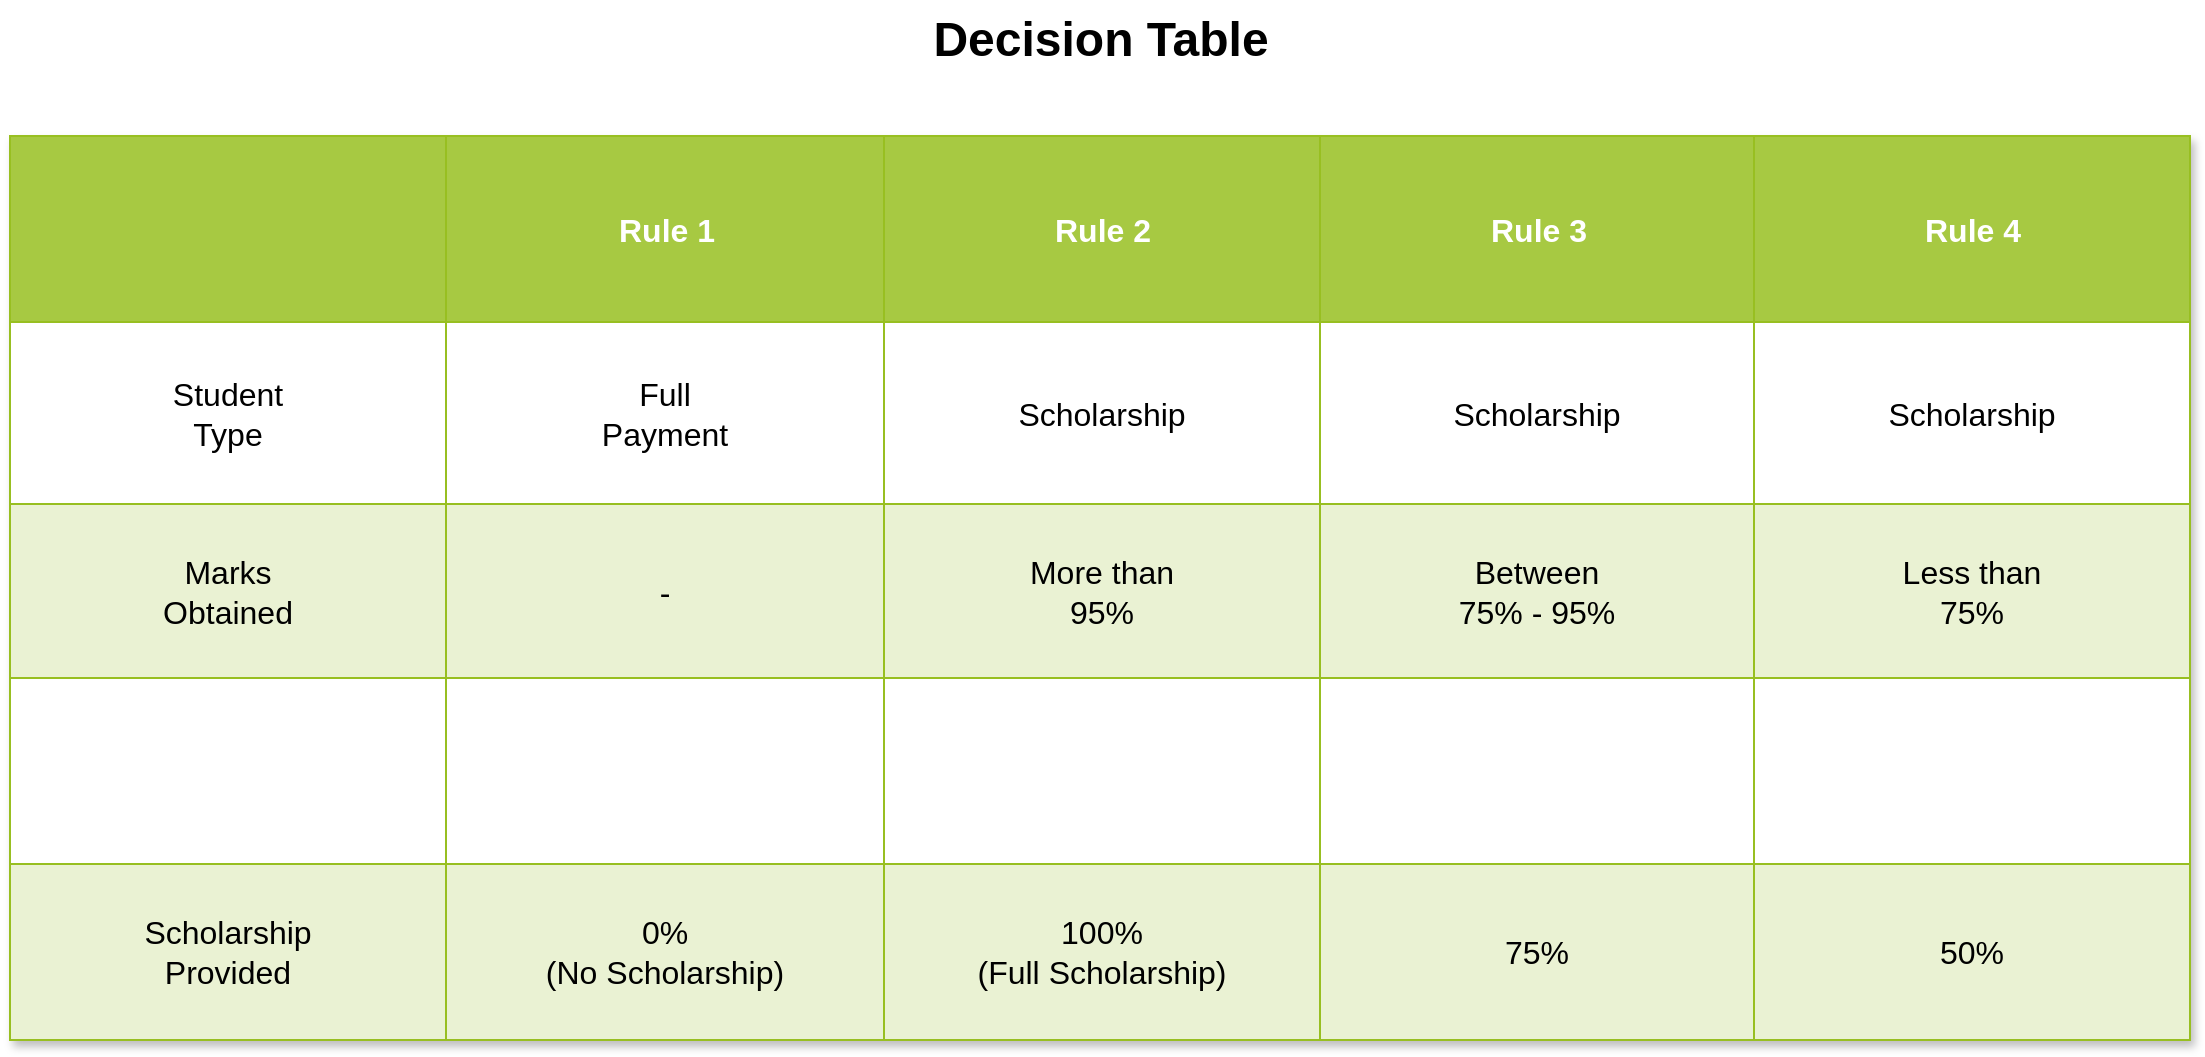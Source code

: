 <mxfile version="24.7.6">
  <diagram name="Page-1" id="7WQh_HisODEfK-4s7csm">
    <mxGraphModel dx="1900" dy="1180" grid="1" gridSize="10" guides="1" tooltips="1" connect="1" arrows="1" fold="1" page="1" pageScale="1" pageWidth="1169" pageHeight="827" math="0" shadow="0">
      <root>
        <mxCell id="0" />
        <mxCell id="1" parent="0" />
        <mxCell id="3-9FTNwk5U97XHqZDnCz-1" value="Assets" style="childLayout=tableLayout;recursiveResize=0;strokeColor=#98bf21;fillColor=#A7C942;shadow=1;fontSize=16;" vertex="1" parent="1">
          <mxGeometry x="40" y="188" width="1090" height="452" as="geometry" />
        </mxCell>
        <mxCell id="3-9FTNwk5U97XHqZDnCz-2" style="shape=tableRow;horizontal=0;startSize=0;swimlaneHead=0;swimlaneBody=0;top=0;left=0;bottom=0;right=0;dropTarget=0;collapsible=0;recursiveResize=0;expand=0;fontStyle=0;strokeColor=inherit;fillColor=#ffffff;fontSize=16;" vertex="1" parent="3-9FTNwk5U97XHqZDnCz-1">
          <mxGeometry width="1090" height="93" as="geometry" />
        </mxCell>
        <mxCell id="3-9FTNwk5U97XHqZDnCz-3" value="" style="connectable=0;recursiveResize=0;strokeColor=inherit;fillColor=#A7C942;align=center;fontStyle=1;fontColor=#FFFFFF;html=1;fontSize=16;" vertex="1" parent="3-9FTNwk5U97XHqZDnCz-2">
          <mxGeometry width="218" height="93" as="geometry">
            <mxRectangle width="218" height="93" as="alternateBounds" />
          </mxGeometry>
        </mxCell>
        <mxCell id="3-9FTNwk5U97XHqZDnCz-4" value="Rule 1" style="connectable=0;recursiveResize=0;strokeColor=inherit;fillColor=#A7C942;align=center;fontStyle=1;fontColor=#FFFFFF;html=1;fontSize=16;" vertex="1" parent="3-9FTNwk5U97XHqZDnCz-2">
          <mxGeometry x="218" width="219" height="93" as="geometry">
            <mxRectangle width="219" height="93" as="alternateBounds" />
          </mxGeometry>
        </mxCell>
        <mxCell id="3-9FTNwk5U97XHqZDnCz-5" value="Rule 2" style="connectable=0;recursiveResize=0;strokeColor=inherit;fillColor=#A7C942;align=center;fontStyle=1;fontColor=#FFFFFF;html=1;fontSize=16;" vertex="1" parent="3-9FTNwk5U97XHqZDnCz-2">
          <mxGeometry x="437" width="218" height="93" as="geometry">
            <mxRectangle width="218" height="93" as="alternateBounds" />
          </mxGeometry>
        </mxCell>
        <mxCell id="3-9FTNwk5U97XHqZDnCz-27" value="Rule 3" style="connectable=0;recursiveResize=0;strokeColor=inherit;fillColor=#A7C942;align=center;fontStyle=1;fontColor=#FFFFFF;html=1;fontSize=16;" vertex="1" parent="3-9FTNwk5U97XHqZDnCz-2">
          <mxGeometry x="655" width="217" height="93" as="geometry">
            <mxRectangle width="217" height="93" as="alternateBounds" />
          </mxGeometry>
        </mxCell>
        <mxCell id="3-9FTNwk5U97XHqZDnCz-22" value="Rule 4" style="connectable=0;recursiveResize=0;strokeColor=inherit;fillColor=#A7C942;align=center;fontStyle=1;fontColor=#FFFFFF;html=1;fontSize=16;" vertex="1" parent="3-9FTNwk5U97XHqZDnCz-2">
          <mxGeometry x="872" width="218" height="93" as="geometry">
            <mxRectangle width="218" height="93" as="alternateBounds" />
          </mxGeometry>
        </mxCell>
        <mxCell id="3-9FTNwk5U97XHqZDnCz-6" value="" style="shape=tableRow;horizontal=0;startSize=0;swimlaneHead=0;swimlaneBody=0;top=0;left=0;bottom=0;right=0;dropTarget=0;collapsible=0;recursiveResize=0;expand=0;fontStyle=0;strokeColor=inherit;fillColor=#ffffff;fontSize=16;" vertex="1" parent="3-9FTNwk5U97XHqZDnCz-1">
          <mxGeometry y="93" width="1090" height="91" as="geometry" />
        </mxCell>
        <mxCell id="3-9FTNwk5U97XHqZDnCz-7" value="Student&lt;div style=&quot;font-size: 16px;&quot;&gt;Type&lt;/div&gt;" style="connectable=0;recursiveResize=0;strokeColor=inherit;fillColor=inherit;align=center;whiteSpace=wrap;html=1;fontSize=16;" vertex="1" parent="3-9FTNwk5U97XHqZDnCz-6">
          <mxGeometry width="218" height="91" as="geometry">
            <mxRectangle width="218" height="91" as="alternateBounds" />
          </mxGeometry>
        </mxCell>
        <mxCell id="3-9FTNwk5U97XHqZDnCz-8" value="Full&lt;div style=&quot;font-size: 16px;&quot;&gt;Payment&lt;/div&gt;" style="connectable=0;recursiveResize=0;strokeColor=inherit;fillColor=inherit;align=center;whiteSpace=wrap;html=1;fontSize=16;" vertex="1" parent="3-9FTNwk5U97XHqZDnCz-6">
          <mxGeometry x="218" width="219" height="91" as="geometry">
            <mxRectangle width="219" height="91" as="alternateBounds" />
          </mxGeometry>
        </mxCell>
        <mxCell id="3-9FTNwk5U97XHqZDnCz-9" value="Scholarship" style="connectable=0;recursiveResize=0;strokeColor=inherit;fillColor=inherit;align=center;whiteSpace=wrap;html=1;fontSize=16;" vertex="1" parent="3-9FTNwk5U97XHqZDnCz-6">
          <mxGeometry x="437" width="218" height="91" as="geometry">
            <mxRectangle width="218" height="91" as="alternateBounds" />
          </mxGeometry>
        </mxCell>
        <mxCell id="3-9FTNwk5U97XHqZDnCz-28" value="Scholarship" style="connectable=0;recursiveResize=0;strokeColor=inherit;fillColor=inherit;align=center;whiteSpace=wrap;html=1;fontSize=16;" vertex="1" parent="3-9FTNwk5U97XHqZDnCz-6">
          <mxGeometry x="655" width="217" height="91" as="geometry">
            <mxRectangle width="217" height="91" as="alternateBounds" />
          </mxGeometry>
        </mxCell>
        <mxCell id="3-9FTNwk5U97XHqZDnCz-23" value="Scholarship" style="connectable=0;recursiveResize=0;strokeColor=inherit;fillColor=inherit;align=center;whiteSpace=wrap;html=1;fontSize=16;" vertex="1" parent="3-9FTNwk5U97XHqZDnCz-6">
          <mxGeometry x="872" width="218" height="91" as="geometry">
            <mxRectangle width="218" height="91" as="alternateBounds" />
          </mxGeometry>
        </mxCell>
        <mxCell id="3-9FTNwk5U97XHqZDnCz-10" value="" style="shape=tableRow;horizontal=0;startSize=0;swimlaneHead=0;swimlaneBody=0;top=0;left=0;bottom=0;right=0;dropTarget=0;collapsible=0;recursiveResize=0;expand=0;fontStyle=1;strokeColor=inherit;fillColor=#EAF2D3;fontSize=16;" vertex="1" parent="3-9FTNwk5U97XHqZDnCz-1">
          <mxGeometry y="184" width="1090" height="87" as="geometry" />
        </mxCell>
        <mxCell id="3-9FTNwk5U97XHqZDnCz-11" value="Marks&lt;div style=&quot;font-size: 16px;&quot;&gt;Obtained&lt;/div&gt;" style="connectable=0;recursiveResize=0;strokeColor=inherit;fillColor=inherit;whiteSpace=wrap;html=1;fontSize=16;" vertex="1" parent="3-9FTNwk5U97XHqZDnCz-10">
          <mxGeometry width="218" height="87" as="geometry">
            <mxRectangle width="218" height="87" as="alternateBounds" />
          </mxGeometry>
        </mxCell>
        <mxCell id="3-9FTNwk5U97XHqZDnCz-12" value="-" style="connectable=0;recursiveResize=0;strokeColor=inherit;fillColor=inherit;whiteSpace=wrap;html=1;fontSize=16;" vertex="1" parent="3-9FTNwk5U97XHqZDnCz-10">
          <mxGeometry x="218" width="219" height="87" as="geometry">
            <mxRectangle width="219" height="87" as="alternateBounds" />
          </mxGeometry>
        </mxCell>
        <mxCell id="3-9FTNwk5U97XHqZDnCz-13" value="More than&lt;div style=&quot;font-size: 16px;&quot;&gt;95%&lt;/div&gt;" style="connectable=0;recursiveResize=0;strokeColor=inherit;fillColor=inherit;whiteSpace=wrap;html=1;fontSize=16;" vertex="1" parent="3-9FTNwk5U97XHqZDnCz-10">
          <mxGeometry x="437" width="218" height="87" as="geometry">
            <mxRectangle width="218" height="87" as="alternateBounds" />
          </mxGeometry>
        </mxCell>
        <mxCell id="3-9FTNwk5U97XHqZDnCz-29" value="Between&lt;div style=&quot;font-size: 16px;&quot;&gt;75% - 95%&lt;/div&gt;" style="connectable=0;recursiveResize=0;strokeColor=inherit;fillColor=inherit;whiteSpace=wrap;html=1;fontSize=16;" vertex="1" parent="3-9FTNwk5U97XHqZDnCz-10">
          <mxGeometry x="655" width="217" height="87" as="geometry">
            <mxRectangle width="217" height="87" as="alternateBounds" />
          </mxGeometry>
        </mxCell>
        <mxCell id="3-9FTNwk5U97XHqZDnCz-24" value="Less than&lt;div style=&quot;font-size: 16px;&quot;&gt;75%&lt;/div&gt;" style="connectable=0;recursiveResize=0;strokeColor=inherit;fillColor=inherit;whiteSpace=wrap;html=1;fontSize=16;" vertex="1" parent="3-9FTNwk5U97XHqZDnCz-10">
          <mxGeometry x="872" width="218" height="87" as="geometry">
            <mxRectangle width="218" height="87" as="alternateBounds" />
          </mxGeometry>
        </mxCell>
        <mxCell id="3-9FTNwk5U97XHqZDnCz-14" value="" style="shape=tableRow;horizontal=0;startSize=0;swimlaneHead=0;swimlaneBody=0;top=0;left=0;bottom=0;right=0;dropTarget=0;collapsible=0;recursiveResize=0;expand=0;fontStyle=0;strokeColor=inherit;fillColor=#ffffff;fontSize=16;" vertex="1" parent="3-9FTNwk5U97XHqZDnCz-1">
          <mxGeometry y="271" width="1090" height="93" as="geometry" />
        </mxCell>
        <mxCell id="3-9FTNwk5U97XHqZDnCz-15" value="" style="connectable=0;recursiveResize=0;strokeColor=inherit;fillColor=inherit;fontStyle=0;align=center;whiteSpace=wrap;html=1;fontSize=16;" vertex="1" parent="3-9FTNwk5U97XHqZDnCz-14">
          <mxGeometry width="218" height="93" as="geometry">
            <mxRectangle width="218" height="93" as="alternateBounds" />
          </mxGeometry>
        </mxCell>
        <mxCell id="3-9FTNwk5U97XHqZDnCz-16" value="" style="connectable=0;recursiveResize=0;strokeColor=inherit;fillColor=inherit;fontStyle=0;align=center;whiteSpace=wrap;html=1;fontSize=16;" vertex="1" parent="3-9FTNwk5U97XHqZDnCz-14">
          <mxGeometry x="218" width="219" height="93" as="geometry">
            <mxRectangle width="219" height="93" as="alternateBounds" />
          </mxGeometry>
        </mxCell>
        <mxCell id="3-9FTNwk5U97XHqZDnCz-17" value="" style="connectable=0;recursiveResize=0;strokeColor=inherit;fillColor=inherit;fontStyle=0;align=center;whiteSpace=wrap;html=1;fontSize=16;" vertex="1" parent="3-9FTNwk5U97XHqZDnCz-14">
          <mxGeometry x="437" width="218" height="93" as="geometry">
            <mxRectangle width="218" height="93" as="alternateBounds" />
          </mxGeometry>
        </mxCell>
        <mxCell id="3-9FTNwk5U97XHqZDnCz-30" style="connectable=0;recursiveResize=0;strokeColor=inherit;fillColor=inherit;fontStyle=0;align=center;whiteSpace=wrap;html=1;fontSize=16;" vertex="1" parent="3-9FTNwk5U97XHqZDnCz-14">
          <mxGeometry x="655" width="217" height="93" as="geometry">
            <mxRectangle width="217" height="93" as="alternateBounds" />
          </mxGeometry>
        </mxCell>
        <mxCell id="3-9FTNwk5U97XHqZDnCz-25" style="connectable=0;recursiveResize=0;strokeColor=inherit;fillColor=inherit;fontStyle=0;align=center;whiteSpace=wrap;html=1;fontSize=16;" vertex="1" parent="3-9FTNwk5U97XHqZDnCz-14">
          <mxGeometry x="872" width="218" height="93" as="geometry">
            <mxRectangle width="218" height="93" as="alternateBounds" />
          </mxGeometry>
        </mxCell>
        <mxCell id="3-9FTNwk5U97XHqZDnCz-18" value="" style="shape=tableRow;horizontal=0;startSize=0;swimlaneHead=0;swimlaneBody=0;top=0;left=0;bottom=0;right=0;dropTarget=0;collapsible=0;recursiveResize=0;expand=0;fontStyle=1;strokeColor=inherit;fillColor=#EAF2D3;fontSize=16;" vertex="1" parent="3-9FTNwk5U97XHqZDnCz-1">
          <mxGeometry y="364" width="1090" height="88" as="geometry" />
        </mxCell>
        <mxCell id="3-9FTNwk5U97XHqZDnCz-19" value="Scholarship&lt;div style=&quot;font-size: 16px;&quot;&gt;Provided&lt;/div&gt;" style="connectable=0;recursiveResize=0;strokeColor=inherit;fillColor=inherit;whiteSpace=wrap;html=1;fontSize=16;" vertex="1" parent="3-9FTNwk5U97XHqZDnCz-18">
          <mxGeometry width="218" height="88" as="geometry">
            <mxRectangle width="218" height="88" as="alternateBounds" />
          </mxGeometry>
        </mxCell>
        <mxCell id="3-9FTNwk5U97XHqZDnCz-20" value="0%&lt;div style=&quot;font-size: 16px;&quot;&gt;(No Scholarship)&lt;/div&gt;" style="connectable=0;recursiveResize=0;strokeColor=inherit;fillColor=inherit;whiteSpace=wrap;html=1;fontSize=16;" vertex="1" parent="3-9FTNwk5U97XHqZDnCz-18">
          <mxGeometry x="218" width="219" height="88" as="geometry">
            <mxRectangle width="219" height="88" as="alternateBounds" />
          </mxGeometry>
        </mxCell>
        <mxCell id="3-9FTNwk5U97XHqZDnCz-21" value="100%&lt;div style=&quot;font-size: 16px;&quot;&gt;(Full&amp;nbsp;&lt;span style=&quot;background-color: initial; font-size: 16px;&quot;&gt;Scholarship)&lt;/span&gt;&lt;/div&gt;" style="connectable=0;recursiveResize=0;strokeColor=inherit;fillColor=inherit;whiteSpace=wrap;html=1;fontSize=16;" vertex="1" parent="3-9FTNwk5U97XHqZDnCz-18">
          <mxGeometry x="437" width="218" height="88" as="geometry">
            <mxRectangle width="218" height="88" as="alternateBounds" />
          </mxGeometry>
        </mxCell>
        <mxCell id="3-9FTNwk5U97XHqZDnCz-31" value="75%" style="connectable=0;recursiveResize=0;strokeColor=inherit;fillColor=inherit;whiteSpace=wrap;html=1;fontSize=16;" vertex="1" parent="3-9FTNwk5U97XHqZDnCz-18">
          <mxGeometry x="655" width="217" height="88" as="geometry">
            <mxRectangle width="217" height="88" as="alternateBounds" />
          </mxGeometry>
        </mxCell>
        <mxCell id="3-9FTNwk5U97XHqZDnCz-26" value="50%" style="connectable=0;recursiveResize=0;strokeColor=inherit;fillColor=inherit;whiteSpace=wrap;html=1;fontSize=16;" vertex="1" parent="3-9FTNwk5U97XHqZDnCz-18">
          <mxGeometry x="872" width="218" height="88" as="geometry">
            <mxRectangle width="218" height="88" as="alternateBounds" />
          </mxGeometry>
        </mxCell>
        <mxCell id="3-9FTNwk5U97XHqZDnCz-32" value="&lt;font style=&quot;font-size: 24px;&quot;&gt;Decision Table&lt;/font&gt;" style="text;strokeColor=none;fillColor=none;html=1;fontSize=16;fontStyle=1;verticalAlign=middle;align=center;" vertex="1" parent="1">
          <mxGeometry x="465" y="120" width="240" height="40" as="geometry" />
        </mxCell>
      </root>
    </mxGraphModel>
  </diagram>
</mxfile>

